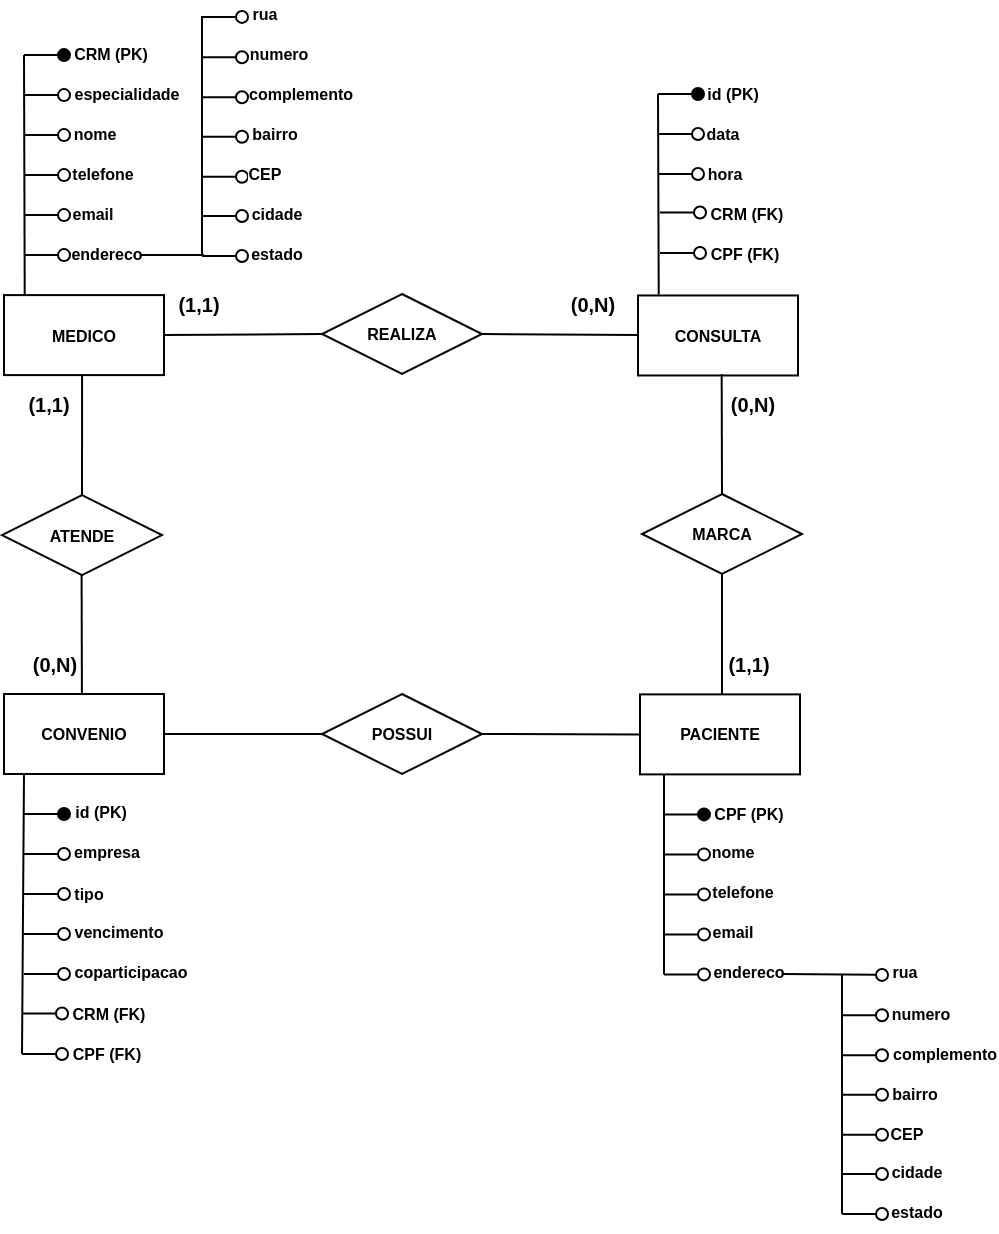 <mxfile version="24.7.7">
  <diagram name="Página-1" id="7CcxhL0Uo0uE2cqfkHds">
    <mxGraphModel dx="1049" dy="632" grid="1" gridSize="10" guides="1" tooltips="1" connect="1" arrows="1" fold="1" page="1" pageScale="1" pageWidth="827" pageHeight="1169" math="0" shadow="0">
      <root>
        <mxCell id="0" />
        <mxCell id="1" parent="0" />
        <mxCell id="zoif_BAcdFIrkg_Ye-2j-30" value="MEDICO" style="rounded=0;whiteSpace=wrap;html=1;fontSize=8;fontStyle=1" vertex="1" parent="1">
          <mxGeometry x="81" y="200.55" width="80" height="40" as="geometry" />
        </mxCell>
        <mxCell id="zoif_BAcdFIrkg_Ye-2j-31" value="CONSULTA" style="rounded=0;whiteSpace=wrap;html=1;fontSize=8;fontStyle=1" vertex="1" parent="1">
          <mxGeometry x="398" y="200.74" width="80" height="40" as="geometry" />
        </mxCell>
        <mxCell id="zoif_BAcdFIrkg_Ye-2j-32" value="PACIENTE" style="rounded=0;whiteSpace=wrap;html=1;fontSize=8;fontStyle=1" vertex="1" parent="1">
          <mxGeometry x="399" y="400.19" width="80" height="40" as="geometry" />
        </mxCell>
        <mxCell id="zoif_BAcdFIrkg_Ye-2j-33" value="CONVENIO" style="rounded=0;whiteSpace=wrap;html=1;fontSize=8;fontStyle=1" vertex="1" parent="1">
          <mxGeometry x="81" y="400" width="80" height="40" as="geometry" />
        </mxCell>
        <mxCell id="zoif_BAcdFIrkg_Ye-2j-34" value="REALIZA" style="rhombus;whiteSpace=wrap;html=1;fontSize=8;fontStyle=1" vertex="1" parent="1">
          <mxGeometry x="240" y="200" width="80" height="40" as="geometry" />
        </mxCell>
        <mxCell id="zoif_BAcdFIrkg_Ye-2j-35" value="" style="endArrow=none;html=1;rounded=0;exitX=1;exitY=0.5;exitDx=0;exitDy=0;fontSize=8;fontStyle=1" edge="1" parent="1" source="zoif_BAcdFIrkg_Ye-2j-30">
          <mxGeometry width="50" height="50" relative="1" as="geometry">
            <mxPoint x="311" y="330.55" as="sourcePoint" />
            <mxPoint x="240" y="220" as="targetPoint" />
          </mxGeometry>
        </mxCell>
        <mxCell id="zoif_BAcdFIrkg_Ye-2j-36" value="" style="endArrow=none;html=1;rounded=0;exitX=1;exitY=0.5;exitDx=0;exitDy=0;entryX=0;entryY=0.5;entryDx=0;entryDy=0;fontSize=8;fontStyle=1" edge="1" parent="1" source="zoif_BAcdFIrkg_Ye-2j-34">
          <mxGeometry width="50" height="50" relative="1" as="geometry">
            <mxPoint x="358" y="220.54" as="sourcePoint" />
            <mxPoint x="398" y="220.54" as="targetPoint" />
          </mxGeometry>
        </mxCell>
        <mxCell id="zoif_BAcdFIrkg_Ye-2j-37" value="ATENDE" style="rhombus;whiteSpace=wrap;html=1;fontSize=8;fontStyle=1" vertex="1" parent="1">
          <mxGeometry x="80" y="300.55" width="80" height="40" as="geometry" />
        </mxCell>
        <mxCell id="zoif_BAcdFIrkg_Ye-2j-38" value="" style="endArrow=none;html=1;rounded=0;exitX=0.488;exitY=0.998;exitDx=0;exitDy=0;entryX=0.5;entryY=0;entryDx=0;entryDy=0;fontSize=8;exitPerimeter=0;fontStyle=1" edge="1" parent="1" source="zoif_BAcdFIrkg_Ye-2j-30" target="zoif_BAcdFIrkg_Ye-2j-37">
          <mxGeometry width="50" height="50" relative="1" as="geometry">
            <mxPoint x="170" y="250.55" as="sourcePoint" />
            <mxPoint x="210" y="250.55" as="targetPoint" />
          </mxGeometry>
        </mxCell>
        <mxCell id="zoif_BAcdFIrkg_Ye-2j-39" value="" style="endArrow=none;html=1;rounded=0;exitX=0.5;exitY=1;exitDx=0;exitDy=0;entryX=0.487;entryY=0.001;entryDx=0;entryDy=0;fontSize=8;entryPerimeter=0;fontStyle=1" edge="1" parent="1" target="zoif_BAcdFIrkg_Ye-2j-33">
          <mxGeometry width="50" height="50" relative="1" as="geometry">
            <mxPoint x="119.8" y="340.55" as="sourcePoint" />
            <mxPoint x="119.8" y="380.55" as="targetPoint" />
          </mxGeometry>
        </mxCell>
        <mxCell id="zoif_BAcdFIrkg_Ye-2j-40" value="MARCA" style="rhombus;whiteSpace=wrap;html=1;fontSize=8;fontStyle=1" vertex="1" parent="1">
          <mxGeometry x="400" y="300" width="80" height="40" as="geometry" />
        </mxCell>
        <mxCell id="zoif_BAcdFIrkg_Ye-2j-42" value="" style="endArrow=none;html=1;rounded=0;entryX=0.523;entryY=0.986;entryDx=0;entryDy=0;exitX=0.5;exitY=0;exitDx=0;exitDy=0;fontSize=8;entryPerimeter=0;fontStyle=1" edge="1" parent="1" source="zoif_BAcdFIrkg_Ye-2j-40" target="zoif_BAcdFIrkg_Ye-2j-31">
          <mxGeometry width="50" height="50" relative="1" as="geometry">
            <mxPoint x="557" y="300.74" as="sourcePoint" />
            <mxPoint x="437" y="340.74" as="targetPoint" />
            <Array as="points" />
          </mxGeometry>
        </mxCell>
        <mxCell id="zoif_BAcdFIrkg_Ye-2j-43" value="" style="endArrow=none;html=1;rounded=0;entryX=0.5;entryY=1;entryDx=0;entryDy=0;fontSize=8;fontStyle=1" edge="1" parent="1" target="zoif_BAcdFIrkg_Ye-2j-40">
          <mxGeometry width="50" height="50" relative="1" as="geometry">
            <mxPoint x="440" y="400" as="sourcePoint" />
            <mxPoint x="320" y="340.74" as="targetPoint" />
          </mxGeometry>
        </mxCell>
        <mxCell id="zoif_BAcdFIrkg_Ye-2j-44" value="POSSUI" style="rhombus;whiteSpace=wrap;html=1;fontSize=8;fontStyle=1" vertex="1" parent="1">
          <mxGeometry x="240" y="400" width="80" height="40" as="geometry" />
        </mxCell>
        <mxCell id="zoif_BAcdFIrkg_Ye-2j-45" value="" style="endArrow=none;html=1;rounded=0;entryX=0;entryY=0.5;entryDx=0;entryDy=0;exitX=1;exitY=0.5;exitDx=0;exitDy=0;fontSize=8;fontStyle=1" edge="1" parent="1" source="zoif_BAcdFIrkg_Ye-2j-44" target="zoif_BAcdFIrkg_Ye-2j-32">
          <mxGeometry width="50" height="50" relative="1" as="geometry">
            <mxPoint x="311" y="450" as="sourcePoint" />
            <mxPoint x="361" y="400" as="targetPoint" />
          </mxGeometry>
        </mxCell>
        <mxCell id="zoif_BAcdFIrkg_Ye-2j-46" value="" style="endArrow=none;html=1;rounded=0;exitX=1;exitY=0.5;exitDx=0;exitDy=0;fontSize=8;fontStyle=1" edge="1" parent="1" source="zoif_BAcdFIrkg_Ye-2j-33" target="zoif_BAcdFIrkg_Ye-2j-44">
          <mxGeometry width="50" height="50" relative="1" as="geometry">
            <mxPoint x="161" y="459.8" as="sourcePoint" />
            <mxPoint x="261" y="459.8" as="targetPoint" />
            <Array as="points">
              <mxPoint x="201" y="420" />
            </Array>
          </mxGeometry>
        </mxCell>
        <mxCell id="zoif_BAcdFIrkg_Ye-2j-47" value="" style="endArrow=none;html=1;rounded=0;exitX=0.117;exitY=-0.019;exitDx=0;exitDy=0;exitPerimeter=0;fontSize=8;fontStyle=1" edge="1" parent="1">
          <mxGeometry x="0.997" y="-40" width="50" height="50" relative="1" as="geometry">
            <mxPoint x="91.36" y="200.55" as="sourcePoint" />
            <mxPoint x="91" y="80.55" as="targetPoint" />
            <Array as="points" />
            <mxPoint as="offset" />
          </mxGeometry>
        </mxCell>
        <mxCell id="zoif_BAcdFIrkg_Ye-2j-51" value="" style="endArrow=oval;html=1;rounded=0;endFill=0;align=left;fontSize=8;fontStyle=1" edge="1" parent="1">
          <mxGeometry width="50" height="50" relative="1" as="geometry">
            <mxPoint x="91" y="100.55" as="sourcePoint" />
            <mxPoint x="111" y="100.55" as="targetPoint" />
            <Array as="points" />
          </mxGeometry>
        </mxCell>
        <mxCell id="zoif_BAcdFIrkg_Ye-2j-61" value="especialidade" style="edgeLabel;html=1;align=center;verticalAlign=middle;resizable=0;points=[];fontSize=8;fontStyle=1" vertex="1" connectable="0" parent="zoif_BAcdFIrkg_Ye-2j-51">
          <mxGeometry x="0.158" y="-1" relative="1" as="geometry">
            <mxPoint x="39" y="-2" as="offset" />
          </mxGeometry>
        </mxCell>
        <mxCell id="zoif_BAcdFIrkg_Ye-2j-52" value="" style="endArrow=oval;html=1;rounded=0;startArrow=none;startFill=0;endFill=1;fontSize=8;startSize=6;jumpSize=6;shadow=0;strokeWidth=1;fontStyle=1" edge="1" parent="1">
          <mxGeometry width="50" height="50" relative="1" as="geometry">
            <mxPoint x="91" y="80.55" as="sourcePoint" />
            <mxPoint x="111" y="80.55" as="targetPoint" />
            <Array as="points" />
          </mxGeometry>
        </mxCell>
        <mxCell id="zoif_BAcdFIrkg_Ye-2j-56" value="" style="endArrow=oval;html=1;rounded=0;endFill=0;fontSize=8;fontStyle=1" edge="1" parent="1">
          <mxGeometry width="50" height="50" relative="1" as="geometry">
            <mxPoint x="91" y="120.55" as="sourcePoint" />
            <mxPoint x="111" y="120.55" as="targetPoint" />
            <Array as="points" />
          </mxGeometry>
        </mxCell>
        <mxCell id="zoif_BAcdFIrkg_Ye-2j-57" value="" style="endArrow=oval;html=1;rounded=0;endFill=0;fontSize=8;fontStyle=1" edge="1" parent="1">
          <mxGeometry width="50" height="50" relative="1" as="geometry">
            <mxPoint x="91" y="140.55" as="sourcePoint" />
            <mxPoint x="111" y="140.55" as="targetPoint" />
            <Array as="points" />
          </mxGeometry>
        </mxCell>
        <mxCell id="zoif_BAcdFIrkg_Ye-2j-58" value="" style="endArrow=oval;html=1;rounded=0;endFill=0;fontSize=8;fontStyle=1" edge="1" parent="1">
          <mxGeometry width="50" height="50" relative="1" as="geometry">
            <mxPoint x="91" y="160.55" as="sourcePoint" />
            <mxPoint x="111" y="160.55" as="targetPoint" />
            <Array as="points" />
          </mxGeometry>
        </mxCell>
        <mxCell id="zoif_BAcdFIrkg_Ye-2j-62" value="CRM (PK)" style="edgeLabel;html=1;align=center;verticalAlign=middle;resizable=0;points=[];fontSize=8;fontStyle=1" vertex="1" connectable="0" parent="1">
          <mxGeometry x="134.003" y="79.55" as="geometry" />
        </mxCell>
        <mxCell id="zoif_BAcdFIrkg_Ye-2j-63" value="nome" style="edgeLabel;html=1;align=center;verticalAlign=middle;resizable=0;points=[];fontSize=8;fontStyle=1" vertex="1" connectable="0" parent="1">
          <mxGeometry x="126.0" y="119.55" as="geometry" />
        </mxCell>
        <mxCell id="zoif_BAcdFIrkg_Ye-2j-64" value="telefone" style="edgeLabel;html=1;align=center;verticalAlign=middle;resizable=0;points=[];fontSize=8;fontStyle=1" vertex="1" connectable="0" parent="1">
          <mxGeometry x="140.0" y="129.55" as="geometry">
            <mxPoint x="-10" y="10" as="offset" />
          </mxGeometry>
        </mxCell>
        <mxCell id="zoif_BAcdFIrkg_Ye-2j-65" value="email" style="edgeLabel;html=1;align=center;verticalAlign=middle;resizable=0;points=[];fontSize=8;fontStyle=1" vertex="1" connectable="0" parent="1">
          <mxGeometry x="135.0" y="149.55" as="geometry">
            <mxPoint x="-10" y="10" as="offset" />
          </mxGeometry>
        </mxCell>
        <mxCell id="zoif_BAcdFIrkg_Ye-2j-66" value="" style="endArrow=oval;html=1;rounded=0;endFill=0;fontSize=8;fontStyle=1" edge="1" parent="1">
          <mxGeometry width="50" height="50" relative="1" as="geometry">
            <mxPoint x="91" y="180.55" as="sourcePoint" />
            <mxPoint x="111" y="180.55" as="targetPoint" />
            <Array as="points" />
          </mxGeometry>
        </mxCell>
        <mxCell id="zoif_BAcdFIrkg_Ye-2j-67" value="endereco" style="edgeLabel;html=1;align=center;verticalAlign=middle;resizable=0;points=[];fontSize=8;fontStyle=1" vertex="1" connectable="0" parent="1">
          <mxGeometry x="142.0" y="169.55" as="geometry">
            <mxPoint x="-10" y="10" as="offset" />
          </mxGeometry>
        </mxCell>
        <mxCell id="zoif_BAcdFIrkg_Ye-2j-68" value="" style="endArrow=none;html=1;rounded=0;endFill=0;fontSize=8;fontStyle=1" edge="1" parent="1">
          <mxGeometry width="50" height="50" relative="1" as="geometry">
            <mxPoint x="149" y="180.55" as="sourcePoint" />
            <mxPoint x="181" y="180.55" as="targetPoint" />
            <Array as="points" />
          </mxGeometry>
        </mxCell>
        <mxCell id="zoif_BAcdFIrkg_Ye-2j-69" value="" style="endArrow=none;html=1;rounded=0;endFill=0;fontSize=8;fontStyle=1" edge="1" parent="1">
          <mxGeometry width="50" height="50" relative="1" as="geometry">
            <mxPoint x="180" y="181" as="sourcePoint" />
            <mxPoint x="180" y="61" as="targetPoint" />
            <Array as="points" />
          </mxGeometry>
        </mxCell>
        <mxCell id="zoif_BAcdFIrkg_Ye-2j-70" value="" style="endArrow=oval;html=1;rounded=0;endFill=0;fontSize=8;fontStyle=1" edge="1" parent="1">
          <mxGeometry width="50" height="50" relative="1" as="geometry">
            <mxPoint x="180" y="61.46" as="sourcePoint" />
            <mxPoint x="200" y="61.46" as="targetPoint" />
            <Array as="points" />
          </mxGeometry>
        </mxCell>
        <mxCell id="zoif_BAcdFIrkg_Ye-2j-71" value="" style="endArrow=oval;html=1;rounded=0;endFill=0;fontSize=8;fontStyle=1" edge="1" parent="1">
          <mxGeometry width="50" height="50" relative="1" as="geometry">
            <mxPoint x="180" y="81.62" as="sourcePoint" />
            <mxPoint x="200" y="81.62" as="targetPoint" />
            <Array as="points" />
          </mxGeometry>
        </mxCell>
        <mxCell id="zoif_BAcdFIrkg_Ye-2j-72" value="" style="endArrow=oval;html=1;rounded=0;endFill=0;fontSize=8;fontStyle=1" edge="1" parent="1">
          <mxGeometry width="50" height="50" relative="1" as="geometry">
            <mxPoint x="180" y="101.62" as="sourcePoint" />
            <mxPoint x="200" y="101.62" as="targetPoint" />
            <Array as="points" />
          </mxGeometry>
        </mxCell>
        <mxCell id="zoif_BAcdFIrkg_Ye-2j-73" value="" style="endArrow=oval;html=1;rounded=0;endFill=0;fontSize=8;fontStyle=1" edge="1" parent="1">
          <mxGeometry width="50" height="50" relative="1" as="geometry">
            <mxPoint x="180" y="121.38" as="sourcePoint" />
            <mxPoint x="200" y="121.38" as="targetPoint" />
            <Array as="points" />
          </mxGeometry>
        </mxCell>
        <mxCell id="zoif_BAcdFIrkg_Ye-2j-74" value="" style="endArrow=oval;html=1;rounded=0;endFill=0;fontSize=8;fontStyle=1" edge="1" parent="1">
          <mxGeometry width="50" height="50" relative="1" as="geometry">
            <mxPoint x="180" y="141.38" as="sourcePoint" />
            <mxPoint x="200" y="141.38" as="targetPoint" />
            <Array as="points" />
          </mxGeometry>
        </mxCell>
        <mxCell id="zoif_BAcdFIrkg_Ye-2j-75" value="" style="endArrow=oval;html=1;rounded=0;endFill=0;fontSize=8;fontStyle=1" edge="1" parent="1">
          <mxGeometry width="50" height="50" relative="1" as="geometry">
            <mxPoint x="180" y="161" as="sourcePoint" />
            <mxPoint x="200" y="161" as="targetPoint" />
            <Array as="points" />
          </mxGeometry>
        </mxCell>
        <mxCell id="zoif_BAcdFIrkg_Ye-2j-76" value="rua" style="edgeLabel;html=1;align=center;verticalAlign=middle;resizable=0;points=[];fontSize=8;fontStyle=1" vertex="1" connectable="0" parent="1">
          <mxGeometry x="210.997" y="60" as="geometry" />
        </mxCell>
        <mxCell id="zoif_BAcdFIrkg_Ye-2j-77" value="numero" style="edgeLabel;html=1;align=center;verticalAlign=middle;resizable=0;points=[];fontSize=8;fontStyle=1" vertex="1" connectable="0" parent="1">
          <mxGeometry x="217.997" y="80" as="geometry" />
        </mxCell>
        <mxCell id="zoif_BAcdFIrkg_Ye-2j-78" value="complemento" style="edgeLabel;html=1;align=center;verticalAlign=middle;resizable=0;points=[];fontSize=8;fontStyle=1" vertex="1" connectable="0" parent="1">
          <mxGeometry x="228.997" y="100" as="geometry" />
        </mxCell>
        <mxCell id="zoif_BAcdFIrkg_Ye-2j-79" value="bairro" style="edgeLabel;html=1;align=center;verticalAlign=middle;resizable=0;points=[];fontSize=8;fontStyle=1" vertex="1" connectable="0" parent="1">
          <mxGeometry x="215.997" y="120" as="geometry" />
        </mxCell>
        <mxCell id="zoif_BAcdFIrkg_Ye-2j-80" value="CEP" style="edgeLabel;html=1;align=center;verticalAlign=middle;resizable=0;points=[];fontSize=8;fontStyle=1" vertex="1" connectable="0" parent="1">
          <mxGeometry x="210.997" y="140" as="geometry" />
        </mxCell>
        <mxCell id="zoif_BAcdFIrkg_Ye-2j-81" value="cidade" style="edgeLabel;html=1;align=center;verticalAlign=middle;resizable=0;points=[];fontSize=8;fontStyle=1" vertex="1" connectable="0" parent="1">
          <mxGeometry x="216.997" y="160" as="geometry" />
        </mxCell>
        <mxCell id="zoif_BAcdFIrkg_Ye-2j-82" value="" style="endArrow=oval;html=1;rounded=0;endFill=0;fontSize=8;fontStyle=1" edge="1" parent="1">
          <mxGeometry width="50" height="50" relative="1" as="geometry">
            <mxPoint x="180" y="180.97" as="sourcePoint" />
            <mxPoint x="200" y="180.97" as="targetPoint" />
            <Array as="points" />
          </mxGeometry>
        </mxCell>
        <mxCell id="zoif_BAcdFIrkg_Ye-2j-83" value="estado" style="edgeLabel;html=1;align=center;verticalAlign=middle;resizable=0;points=[];fontSize=8;fontStyle=1" vertex="1" connectable="0" parent="1">
          <mxGeometry x="216.997" y="180" as="geometry" />
        </mxCell>
        <mxCell id="zoif_BAcdFIrkg_Ye-2j-84" value="" style="endArrow=oval;html=1;rounded=0;endFill=0;align=left;fontSize=8;fontStyle=1" edge="1" parent="1">
          <mxGeometry width="50" height="50" relative="1" as="geometry">
            <mxPoint x="408" y="120" as="sourcePoint" />
            <mxPoint x="428" y="120" as="targetPoint" />
            <Array as="points" />
          </mxGeometry>
        </mxCell>
        <mxCell id="zoif_BAcdFIrkg_Ye-2j-85" value="data" style="edgeLabel;html=1;align=center;verticalAlign=middle;resizable=0;points=[];fontSize=8;fontStyle=1" vertex="1" connectable="0" parent="zoif_BAcdFIrkg_Ye-2j-84">
          <mxGeometry x="0.158" y="-1" relative="1" as="geometry">
            <mxPoint x="20" y="-1" as="offset" />
          </mxGeometry>
        </mxCell>
        <mxCell id="zoif_BAcdFIrkg_Ye-2j-86" value="" style="endArrow=oval;html=1;rounded=0;startArrow=none;startFill=0;endFill=1;fontSize=8;startSize=6;jumpSize=6;shadow=0;strokeWidth=1;fontStyle=1" edge="1" parent="1">
          <mxGeometry width="50" height="50" relative="1" as="geometry">
            <mxPoint x="408" y="100" as="sourcePoint" />
            <mxPoint x="428" y="100" as="targetPoint" />
            <Array as="points" />
          </mxGeometry>
        </mxCell>
        <mxCell id="zoif_BAcdFIrkg_Ye-2j-87" value="" style="endArrow=oval;html=1;rounded=0;endFill=0;fontSize=8;fontStyle=1" edge="1" parent="1">
          <mxGeometry width="50" height="50" relative="1" as="geometry">
            <mxPoint x="408" y="140" as="sourcePoint" />
            <mxPoint x="428" y="140" as="targetPoint" />
            <Array as="points" />
          </mxGeometry>
        </mxCell>
        <mxCell id="zoif_BAcdFIrkg_Ye-2j-90" value="id (PK)" style="edgeLabel;html=1;align=center;verticalAlign=middle;resizable=0;points=[];fontSize=8;fontStyle=1" vertex="1" connectable="0" parent="1">
          <mxGeometry x="445.003" y="100" as="geometry" />
        </mxCell>
        <mxCell id="zoif_BAcdFIrkg_Ye-2j-91" value="hora" style="edgeLabel;html=1;align=center;verticalAlign=middle;resizable=0;points=[];fontSize=8;fontStyle=1" vertex="1" connectable="0" parent="1">
          <mxGeometry x="441.0" y="140" as="geometry" />
        </mxCell>
        <mxCell id="zoif_BAcdFIrkg_Ye-2j-96" value="" style="endArrow=none;html=1;rounded=0;exitX=0.117;exitY=-0.019;exitDx=0;exitDy=0;exitPerimeter=0;fontSize=8;fontStyle=1" edge="1" parent="1">
          <mxGeometry x="0.997" y="-40" width="50" height="50" relative="1" as="geometry">
            <mxPoint x="408.36" y="200.19" as="sourcePoint" />
            <mxPoint x="408" y="100" as="targetPoint" />
            <Array as="points" />
            <mxPoint as="offset" />
          </mxGeometry>
        </mxCell>
        <mxCell id="zoif_BAcdFIrkg_Ye-2j-99" value="" style="endArrow=oval;html=1;rounded=0;startArrow=none;startFill=0;endFill=1;fontSize=8;startSize=6;jumpSize=6;shadow=0;strokeWidth=1;fontStyle=1" edge="1" parent="1">
          <mxGeometry width="50" height="50" relative="1" as="geometry">
            <mxPoint x="411" y="460.19" as="sourcePoint" />
            <mxPoint x="431" y="460.19" as="targetPoint" />
            <Array as="points" />
          </mxGeometry>
        </mxCell>
        <mxCell id="zoif_BAcdFIrkg_Ye-2j-100" value="" style="endArrow=oval;html=1;rounded=0;endFill=0;fontSize=8;fontStyle=1" edge="1" parent="1">
          <mxGeometry width="50" height="50" relative="1" as="geometry">
            <mxPoint x="411" y="480.19" as="sourcePoint" />
            <mxPoint x="431" y="480.19" as="targetPoint" />
            <Array as="points" />
          </mxGeometry>
        </mxCell>
        <mxCell id="zoif_BAcdFIrkg_Ye-2j-101" value="" style="endArrow=oval;html=1;rounded=0;endFill=0;fontSize=8;fontStyle=1" edge="1" parent="1">
          <mxGeometry width="50" height="50" relative="1" as="geometry">
            <mxPoint x="411" y="500.19" as="sourcePoint" />
            <mxPoint x="431" y="500.19" as="targetPoint" />
            <Array as="points" />
          </mxGeometry>
        </mxCell>
        <mxCell id="zoif_BAcdFIrkg_Ye-2j-102" value="" style="endArrow=oval;html=1;rounded=0;endFill=0;fontSize=8;fontStyle=1" edge="1" parent="1">
          <mxGeometry width="50" height="50" relative="1" as="geometry">
            <mxPoint x="411" y="520.19" as="sourcePoint" />
            <mxPoint x="431" y="520.19" as="targetPoint" />
            <Array as="points" />
          </mxGeometry>
        </mxCell>
        <mxCell id="zoif_BAcdFIrkg_Ye-2j-103" value="CPF (PK)" style="edgeLabel;html=1;align=center;verticalAlign=middle;resizable=0;points=[];fontSize=8;fontStyle=1" vertex="1" connectable="0" parent="1">
          <mxGeometry x="453.003" y="460.19" as="geometry" />
        </mxCell>
        <mxCell id="zoif_BAcdFIrkg_Ye-2j-104" value="nome" style="edgeLabel;html=1;align=center;verticalAlign=middle;resizable=0;points=[];fontSize=8;fontStyle=1" vertex="1" connectable="0" parent="1">
          <mxGeometry x="445.0" y="479.19" as="geometry" />
        </mxCell>
        <mxCell id="zoif_BAcdFIrkg_Ye-2j-105" value="telefone" style="edgeLabel;html=1;align=center;verticalAlign=middle;resizable=0;points=[];fontSize=8;fontStyle=1" vertex="1" connectable="0" parent="1">
          <mxGeometry x="460.0" y="489.19" as="geometry">
            <mxPoint x="-10" y="10" as="offset" />
          </mxGeometry>
        </mxCell>
        <mxCell id="zoif_BAcdFIrkg_Ye-2j-106" value="email" style="edgeLabel;html=1;align=center;verticalAlign=middle;resizable=0;points=[];fontSize=8;fontStyle=1" vertex="1" connectable="0" parent="1">
          <mxGeometry x="455.0" y="509.19" as="geometry">
            <mxPoint x="-10" y="10" as="offset" />
          </mxGeometry>
        </mxCell>
        <mxCell id="zoif_BAcdFIrkg_Ye-2j-107" value="" style="endArrow=oval;html=1;rounded=0;endFill=0;fontSize=8;fontStyle=1" edge="1" parent="1">
          <mxGeometry width="50" height="50" relative="1" as="geometry">
            <mxPoint x="411" y="540.19" as="sourcePoint" />
            <mxPoint x="431" y="540.19" as="targetPoint" />
            <Array as="points" />
          </mxGeometry>
        </mxCell>
        <mxCell id="zoif_BAcdFIrkg_Ye-2j-108" value="endereco" style="edgeLabel;html=1;align=center;verticalAlign=middle;resizable=0;points=[];fontSize=8;fontStyle=1" vertex="1" connectable="0" parent="1">
          <mxGeometry x="463.0" y="529.19" as="geometry">
            <mxPoint x="-10" y="10" as="offset" />
          </mxGeometry>
        </mxCell>
        <mxCell id="zoif_BAcdFIrkg_Ye-2j-109" value="" style="endArrow=none;html=1;rounded=0;fontSize=8;fontStyle=1" edge="1" parent="1">
          <mxGeometry x="0.997" y="-40" width="50" height="50" relative="1" as="geometry">
            <mxPoint x="411" y="540.19" as="sourcePoint" />
            <mxPoint x="411" y="440.19" as="targetPoint" />
            <Array as="points" />
            <mxPoint as="offset" />
          </mxGeometry>
        </mxCell>
        <mxCell id="zoif_BAcdFIrkg_Ye-2j-141" value="" style="endArrow=oval;html=1;rounded=0;startArrow=none;startFill=0;endFill=1;fontSize=8;startSize=6;jumpSize=6;shadow=0;strokeWidth=1;fontStyle=1" edge="1" parent="1">
          <mxGeometry width="50" height="50" relative="1" as="geometry">
            <mxPoint x="91" y="460" as="sourcePoint" />
            <mxPoint x="111" y="460" as="targetPoint" />
            <Array as="points" />
          </mxGeometry>
        </mxCell>
        <mxCell id="zoif_BAcdFIrkg_Ye-2j-142" value="" style="endArrow=oval;html=1;rounded=0;endFill=0;fontSize=8;fontStyle=1" edge="1" parent="1">
          <mxGeometry width="50" height="50" relative="1" as="geometry">
            <mxPoint x="91" y="480" as="sourcePoint" />
            <mxPoint x="111" y="480" as="targetPoint" />
            <Array as="points" />
          </mxGeometry>
        </mxCell>
        <mxCell id="zoif_BAcdFIrkg_Ye-2j-143" value="" style="endArrow=oval;html=1;rounded=0;endFill=0;fontSize=8;fontStyle=1" edge="1" parent="1">
          <mxGeometry width="50" height="50" relative="1" as="geometry">
            <mxPoint x="91" y="500" as="sourcePoint" />
            <mxPoint x="111" y="500" as="targetPoint" />
            <Array as="points" />
          </mxGeometry>
        </mxCell>
        <mxCell id="zoif_BAcdFIrkg_Ye-2j-144" value="" style="endArrow=oval;html=1;rounded=0;endFill=0;fontSize=8;fontStyle=1" edge="1" parent="1">
          <mxGeometry width="50" height="50" relative="1" as="geometry">
            <mxPoint x="91" y="520" as="sourcePoint" />
            <mxPoint x="111" y="520" as="targetPoint" />
            <Array as="points" />
          </mxGeometry>
        </mxCell>
        <mxCell id="zoif_BAcdFIrkg_Ye-2j-145" value="id (PK)" style="edgeLabel;html=1;align=center;verticalAlign=middle;resizable=0;points=[];fontSize=8;fontStyle=1" vertex="1" connectable="0" parent="1">
          <mxGeometry x="129.003" y="459" as="geometry" />
        </mxCell>
        <mxCell id="zoif_BAcdFIrkg_Ye-2j-146" value="empresa" style="edgeLabel;html=1;align=center;verticalAlign=middle;resizable=0;points=[];fontSize=8;fontStyle=1" vertex="1" connectable="0" parent="1">
          <mxGeometry x="132.0" y="479" as="geometry" />
        </mxCell>
        <mxCell id="zoif_BAcdFIrkg_Ye-2j-147" value="tipo" style="edgeLabel;html=1;align=center;verticalAlign=middle;resizable=0;points=[];fontSize=8;fontStyle=1" vertex="1" connectable="0" parent="1">
          <mxGeometry x="133.0" y="490" as="geometry">
            <mxPoint x="-10" y="10" as="offset" />
          </mxGeometry>
        </mxCell>
        <mxCell id="zoif_BAcdFIrkg_Ye-2j-148" value="vencimento" style="edgeLabel;html=1;align=center;verticalAlign=middle;resizable=0;points=[];fontSize=8;fontStyle=1" vertex="1" connectable="0" parent="1">
          <mxGeometry x="148.0" y="509" as="geometry">
            <mxPoint x="-10" y="10" as="offset" />
          </mxGeometry>
        </mxCell>
        <mxCell id="zoif_BAcdFIrkg_Ye-2j-149" value="" style="endArrow=oval;html=1;rounded=0;endFill=0;fontSize=8;fontStyle=1" edge="1" parent="1">
          <mxGeometry width="50" height="50" relative="1" as="geometry">
            <mxPoint x="91" y="540" as="sourcePoint" />
            <mxPoint x="111" y="540" as="targetPoint" />
            <Array as="points" />
          </mxGeometry>
        </mxCell>
        <mxCell id="zoif_BAcdFIrkg_Ye-2j-150" value="coparticipacao" style="edgeLabel;html=1;align=center;verticalAlign=middle;resizable=0;points=[];fontSize=8;fontStyle=1" vertex="1" connectable="0" parent="1">
          <mxGeometry x="154.0" y="529" as="geometry">
            <mxPoint x="-10" y="10" as="offset" />
          </mxGeometry>
        </mxCell>
        <mxCell id="zoif_BAcdFIrkg_Ye-2j-151" value="" style="endArrow=none;html=1;rounded=0;fontSize=8;fontStyle=1" edge="1" parent="1">
          <mxGeometry x="0.997" y="-40" width="50" height="50" relative="1" as="geometry">
            <mxPoint x="90" y="580" as="sourcePoint" />
            <mxPoint x="91" y="440" as="targetPoint" />
            <Array as="points" />
            <mxPoint as="offset" />
          </mxGeometry>
        </mxCell>
        <mxCell id="zoif_BAcdFIrkg_Ye-2j-152" value="(1,1)" style="text;html=1;align=center;verticalAlign=middle;resizable=0;points=[];autosize=1;strokeColor=none;fillColor=none;fontStyle=1;fontSize=10;" vertex="1" parent="1">
          <mxGeometry x="158" y="190" width="40" height="30" as="geometry" />
        </mxCell>
        <mxCell id="zoif_BAcdFIrkg_Ye-2j-154" value="(0,N)" style="text;html=1;align=center;verticalAlign=middle;resizable=0;points=[];autosize=1;strokeColor=none;fillColor=none;fontStyle=1;fontSize=10;" vertex="1" parent="1">
          <mxGeometry x="350" y="190" width="50" height="30" as="geometry" />
        </mxCell>
        <mxCell id="zoif_BAcdFIrkg_Ye-2j-155" value="(1,1)" style="text;html=1;align=center;verticalAlign=middle;resizable=0;points=[];autosize=1;strokeColor=none;fillColor=none;fontStyle=1;fontSize=10;" vertex="1" parent="1">
          <mxGeometry x="83" y="240" width="40" height="30" as="geometry" />
        </mxCell>
        <mxCell id="zoif_BAcdFIrkg_Ye-2j-156" value="(0,N)" style="text;html=1;align=center;verticalAlign=middle;resizable=0;points=[];autosize=1;strokeColor=none;fillColor=none;fontStyle=1;fontSize=10;" vertex="1" parent="1">
          <mxGeometry x="81" y="370.19" width="50" height="30" as="geometry" />
        </mxCell>
        <mxCell id="zoif_BAcdFIrkg_Ye-2j-157" value="(1,1)" style="text;html=1;align=center;verticalAlign=middle;resizable=0;points=[];autosize=1;strokeColor=none;fillColor=none;fontStyle=1;fontSize=10;" vertex="1" parent="1">
          <mxGeometry x="433" y="370.19" width="40" height="30" as="geometry" />
        </mxCell>
        <mxCell id="zoif_BAcdFIrkg_Ye-2j-158" value="(0,N)" style="text;html=1;align=center;verticalAlign=middle;resizable=0;points=[];autosize=1;strokeColor=none;fillColor=none;fontStyle=1;fontSize=10;" vertex="1" parent="1">
          <mxGeometry x="430" y="240" width="50" height="30" as="geometry" />
        </mxCell>
        <mxCell id="zoif_BAcdFIrkg_Ye-2j-160" value="" style="endArrow=oval;html=1;rounded=0;endFill=0;fontSize=8;fontStyle=1" edge="1" parent="1">
          <mxGeometry width="50" height="50" relative="1" as="geometry">
            <mxPoint x="90" y="559.73" as="sourcePoint" />
            <mxPoint x="110" y="559.73" as="targetPoint" />
            <Array as="points" />
          </mxGeometry>
        </mxCell>
        <mxCell id="zoif_BAcdFIrkg_Ye-2j-161" value="" style="endArrow=oval;html=1;rounded=0;endFill=0;fontSize=8;fontStyle=1" edge="1" parent="1">
          <mxGeometry width="50" height="50" relative="1" as="geometry">
            <mxPoint x="90" y="580" as="sourcePoint" />
            <mxPoint x="110" y="580" as="targetPoint" />
            <Array as="points" />
          </mxGeometry>
        </mxCell>
        <mxCell id="zoif_BAcdFIrkg_Ye-2j-162" value="CRM (FK)" style="edgeLabel;html=1;align=center;verticalAlign=middle;resizable=0;points=[];fontSize=8;fontStyle=1" vertex="1" connectable="0" parent="1">
          <mxGeometry x="133.003" y="560" as="geometry" />
        </mxCell>
        <mxCell id="zoif_BAcdFIrkg_Ye-2j-163" value="CPF (FK)" style="edgeLabel;html=1;align=center;verticalAlign=middle;resizable=0;points=[];fontSize=8;fontStyle=1" vertex="1" connectable="0" parent="1">
          <mxGeometry x="132.003" y="580" as="geometry" />
        </mxCell>
        <mxCell id="zoif_BAcdFIrkg_Ye-2j-164" value="" style="endArrow=oval;html=1;rounded=0;endFill=0;fontSize=8;fontStyle=1" edge="1" parent="1">
          <mxGeometry width="50" height="50" relative="1" as="geometry">
            <mxPoint x="409" y="159.22" as="sourcePoint" />
            <mxPoint x="429" y="159.22" as="targetPoint" />
            <Array as="points" />
          </mxGeometry>
        </mxCell>
        <mxCell id="zoif_BAcdFIrkg_Ye-2j-165" value="" style="endArrow=oval;html=1;rounded=0;endFill=0;fontSize=8;fontStyle=1" edge="1" parent="1">
          <mxGeometry width="50" height="50" relative="1" as="geometry">
            <mxPoint x="409" y="179.49" as="sourcePoint" />
            <mxPoint x="429" y="179.49" as="targetPoint" />
            <Array as="points" />
          </mxGeometry>
        </mxCell>
        <mxCell id="zoif_BAcdFIrkg_Ye-2j-166" value="CRM (FK)" style="edgeLabel;html=1;align=center;verticalAlign=middle;resizable=0;points=[];fontSize=8;fontStyle=1" vertex="1" connectable="0" parent="1">
          <mxGeometry x="452.003" y="159.49" as="geometry" />
        </mxCell>
        <mxCell id="zoif_BAcdFIrkg_Ye-2j-167" value="CPF (FK)" style="edgeLabel;html=1;align=center;verticalAlign=middle;resizable=0;points=[];fontSize=8;fontStyle=1" vertex="1" connectable="0" parent="1">
          <mxGeometry x="451.003" y="179.49" as="geometry" />
        </mxCell>
        <mxCell id="zoif_BAcdFIrkg_Ye-2j-253" value="" style="endArrow=none;html=1;rounded=0;endFill=0;fontSize=8;fontStyle=1" edge="1" parent="1">
          <mxGeometry width="50" height="50" relative="1" as="geometry">
            <mxPoint x="500" y="660" as="sourcePoint" />
            <mxPoint x="500" y="540" as="targetPoint" />
            <Array as="points" />
          </mxGeometry>
        </mxCell>
        <mxCell id="zoif_BAcdFIrkg_Ye-2j-254" value="" style="endArrow=oval;html=1;rounded=0;endFill=0;fontSize=8;fontStyle=1" edge="1" parent="1">
          <mxGeometry width="50" height="50" relative="1" as="geometry">
            <mxPoint x="470" y="540" as="sourcePoint" />
            <mxPoint x="520" y="540.46" as="targetPoint" />
            <Array as="points" />
          </mxGeometry>
        </mxCell>
        <mxCell id="zoif_BAcdFIrkg_Ye-2j-255" value="" style="endArrow=oval;html=1;rounded=0;endFill=0;fontSize=8;fontStyle=1" edge="1" parent="1">
          <mxGeometry width="50" height="50" relative="1" as="geometry">
            <mxPoint x="500" y="560.62" as="sourcePoint" />
            <mxPoint x="520" y="560.62" as="targetPoint" />
            <Array as="points" />
          </mxGeometry>
        </mxCell>
        <mxCell id="zoif_BAcdFIrkg_Ye-2j-256" value="" style="endArrow=oval;html=1;rounded=0;endFill=0;fontSize=8;fontStyle=1" edge="1" parent="1">
          <mxGeometry width="50" height="50" relative="1" as="geometry">
            <mxPoint x="500" y="580.62" as="sourcePoint" />
            <mxPoint x="520" y="580.62" as="targetPoint" />
            <Array as="points" />
          </mxGeometry>
        </mxCell>
        <mxCell id="zoif_BAcdFIrkg_Ye-2j-257" value="" style="endArrow=oval;html=1;rounded=0;endFill=0;fontSize=8;fontStyle=1" edge="1" parent="1">
          <mxGeometry width="50" height="50" relative="1" as="geometry">
            <mxPoint x="500" y="600.38" as="sourcePoint" />
            <mxPoint x="520" y="600.38" as="targetPoint" />
            <Array as="points" />
          </mxGeometry>
        </mxCell>
        <mxCell id="zoif_BAcdFIrkg_Ye-2j-258" value="" style="endArrow=oval;html=1;rounded=0;endFill=0;fontSize=8;fontStyle=1" edge="1" parent="1">
          <mxGeometry width="50" height="50" relative="1" as="geometry">
            <mxPoint x="500" y="620.38" as="sourcePoint" />
            <mxPoint x="520" y="620.38" as="targetPoint" />
            <Array as="points" />
          </mxGeometry>
        </mxCell>
        <mxCell id="zoif_BAcdFIrkg_Ye-2j-259" value="" style="endArrow=oval;html=1;rounded=0;endFill=0;fontSize=8;fontStyle=1" edge="1" parent="1">
          <mxGeometry width="50" height="50" relative="1" as="geometry">
            <mxPoint x="500" y="640" as="sourcePoint" />
            <mxPoint x="520" y="640" as="targetPoint" />
            <Array as="points" />
          </mxGeometry>
        </mxCell>
        <mxCell id="zoif_BAcdFIrkg_Ye-2j-260" value="rua" style="edgeLabel;html=1;align=center;verticalAlign=middle;resizable=0;points=[];fontSize=8;fontStyle=1" vertex="1" connectable="0" parent="1">
          <mxGeometry x="530.997" y="539" as="geometry" />
        </mxCell>
        <mxCell id="zoif_BAcdFIrkg_Ye-2j-261" value="numero" style="edgeLabel;html=1;align=center;verticalAlign=middle;resizable=0;points=[];fontSize=8;fontStyle=1" vertex="1" connectable="0" parent="1">
          <mxGeometry x="538.997" y="560" as="geometry" />
        </mxCell>
        <mxCell id="zoif_BAcdFIrkg_Ye-2j-262" value="complemento" style="edgeLabel;html=1;align=center;verticalAlign=middle;resizable=0;points=[];fontSize=8;fontStyle=1" vertex="1" connectable="0" parent="1">
          <mxGeometry x="550.997" y="580" as="geometry" />
        </mxCell>
        <mxCell id="zoif_BAcdFIrkg_Ye-2j-263" value="bairro" style="edgeLabel;html=1;align=center;verticalAlign=middle;resizable=0;points=[];fontSize=8;fontStyle=1" vertex="1" connectable="0" parent="1">
          <mxGeometry x="535.997" y="600" as="geometry" />
        </mxCell>
        <mxCell id="zoif_BAcdFIrkg_Ye-2j-264" value="CEP" style="edgeLabel;html=1;align=center;verticalAlign=middle;resizable=0;points=[];fontSize=8;fontStyle=1" vertex="1" connectable="0" parent="1">
          <mxGeometry x="531.997" y="620" as="geometry" />
        </mxCell>
        <mxCell id="zoif_BAcdFIrkg_Ye-2j-265" value="cidade" style="edgeLabel;html=1;align=center;verticalAlign=middle;resizable=0;points=[];fontSize=8;fontStyle=1" vertex="1" connectable="0" parent="1">
          <mxGeometry x="536.997" y="639" as="geometry" />
        </mxCell>
        <mxCell id="zoif_BAcdFIrkg_Ye-2j-266" value="" style="endArrow=oval;html=1;rounded=0;endFill=0;fontSize=8;fontStyle=1" edge="1" parent="1">
          <mxGeometry width="50" height="50" relative="1" as="geometry">
            <mxPoint x="500" y="659.97" as="sourcePoint" />
            <mxPoint x="520" y="659.97" as="targetPoint" />
            <Array as="points" />
          </mxGeometry>
        </mxCell>
        <mxCell id="zoif_BAcdFIrkg_Ye-2j-267" value="estado" style="edgeLabel;html=1;align=center;verticalAlign=middle;resizable=0;points=[];fontSize=8;fontStyle=1" vertex="1" connectable="0" parent="1">
          <mxGeometry x="536.997" y="659" as="geometry" />
        </mxCell>
      </root>
    </mxGraphModel>
  </diagram>
</mxfile>
